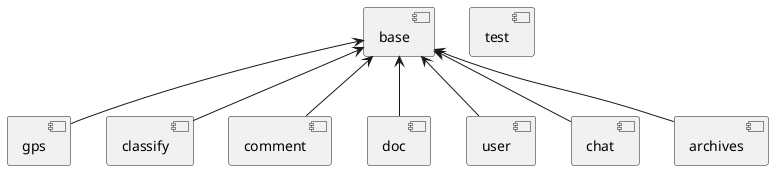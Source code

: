 @startuml

[base] <-- [gps]
[base] <-- [classify]
[base] <-- [comment]
[base] <-- [doc]
[base] <-- [user]
[base] <-- [chat]
[base] <-- [archives]
[test]

@enduml